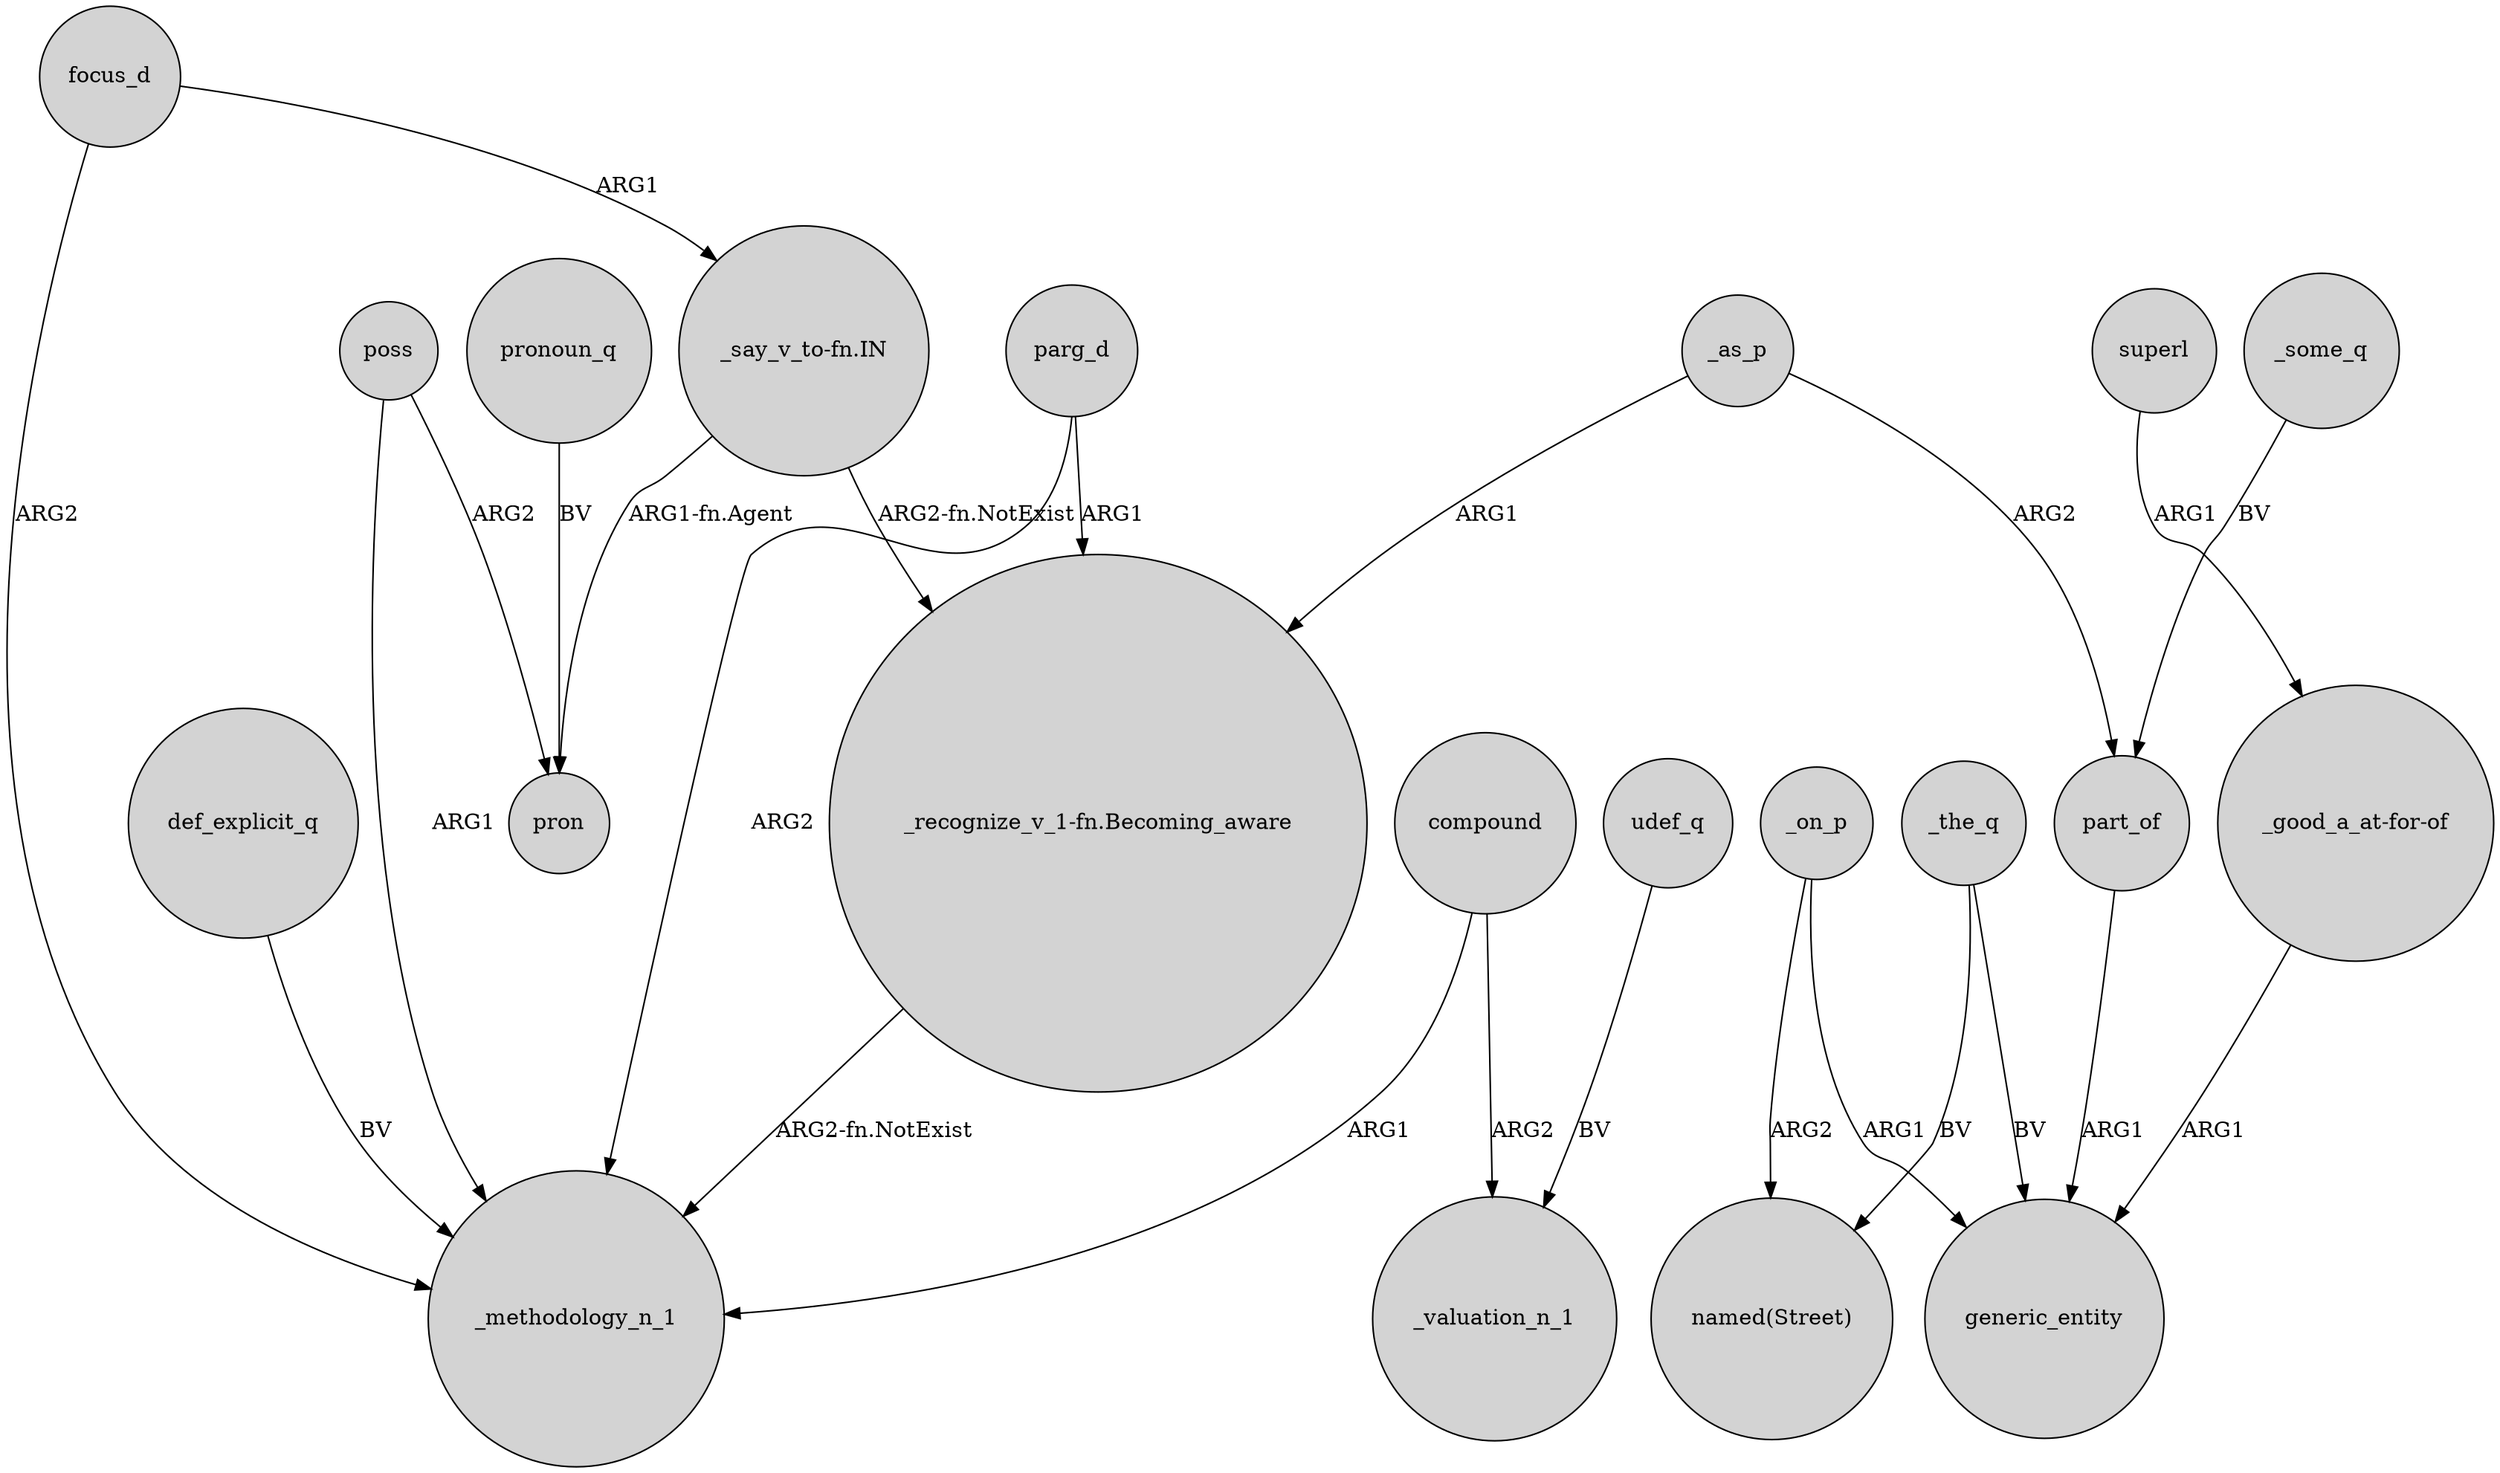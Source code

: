 digraph {
	node [shape=circle style=filled]
	_the_q -> generic_entity [label=BV]
	def_explicit_q -> _methodology_n_1 [label=BV]
	poss -> pron [label=ARG2]
	_as_p -> part_of [label=ARG2]
	poss -> _methodology_n_1 [label=ARG1]
	"_say_v_to-fn.IN" -> "_recognize_v_1-fn.Becoming_aware" [label="ARG2-fn.NotExist"]
	"_recognize_v_1-fn.Becoming_aware" -> _methodology_n_1 [label="ARG2-fn.NotExist"]
	focus_d -> _methodology_n_1 [label=ARG2]
	part_of -> generic_entity [label=ARG1]
	compound -> _methodology_n_1 [label=ARG1]
	udef_q -> _valuation_n_1 [label=BV]
	_some_q -> part_of [label=BV]
	pronoun_q -> pron [label=BV]
	"_good_a_at-for-of" -> generic_entity [label=ARG1]
	compound -> _valuation_n_1 [label=ARG2]
	superl -> "_good_a_at-for-of" [label=ARG1]
	_on_p -> "named(Street)" [label=ARG2]
	parg_d -> "_recognize_v_1-fn.Becoming_aware" [label=ARG1]
	_the_q -> "named(Street)" [label=BV]
	_as_p -> "_recognize_v_1-fn.Becoming_aware" [label=ARG1]
	"_say_v_to-fn.IN" -> pron [label="ARG1-fn.Agent"]
	_on_p -> generic_entity [label=ARG1]
	focus_d -> "_say_v_to-fn.IN" [label=ARG1]
	parg_d -> _methodology_n_1 [label=ARG2]
}
